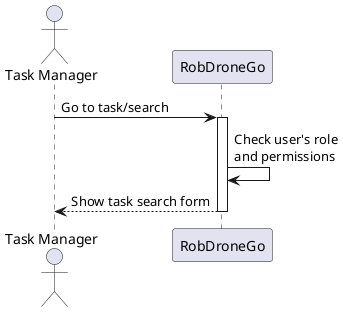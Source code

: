 @startuml SD Lv1

actor "Task Manager" as taskmanager
participant RobDroneGo as system

taskmanager -> system : Go to task/search
activate  system

system -> system : Check user's role\nand permissions

taskmanager <-- system : Show task search form

deactivate system

@enduml
